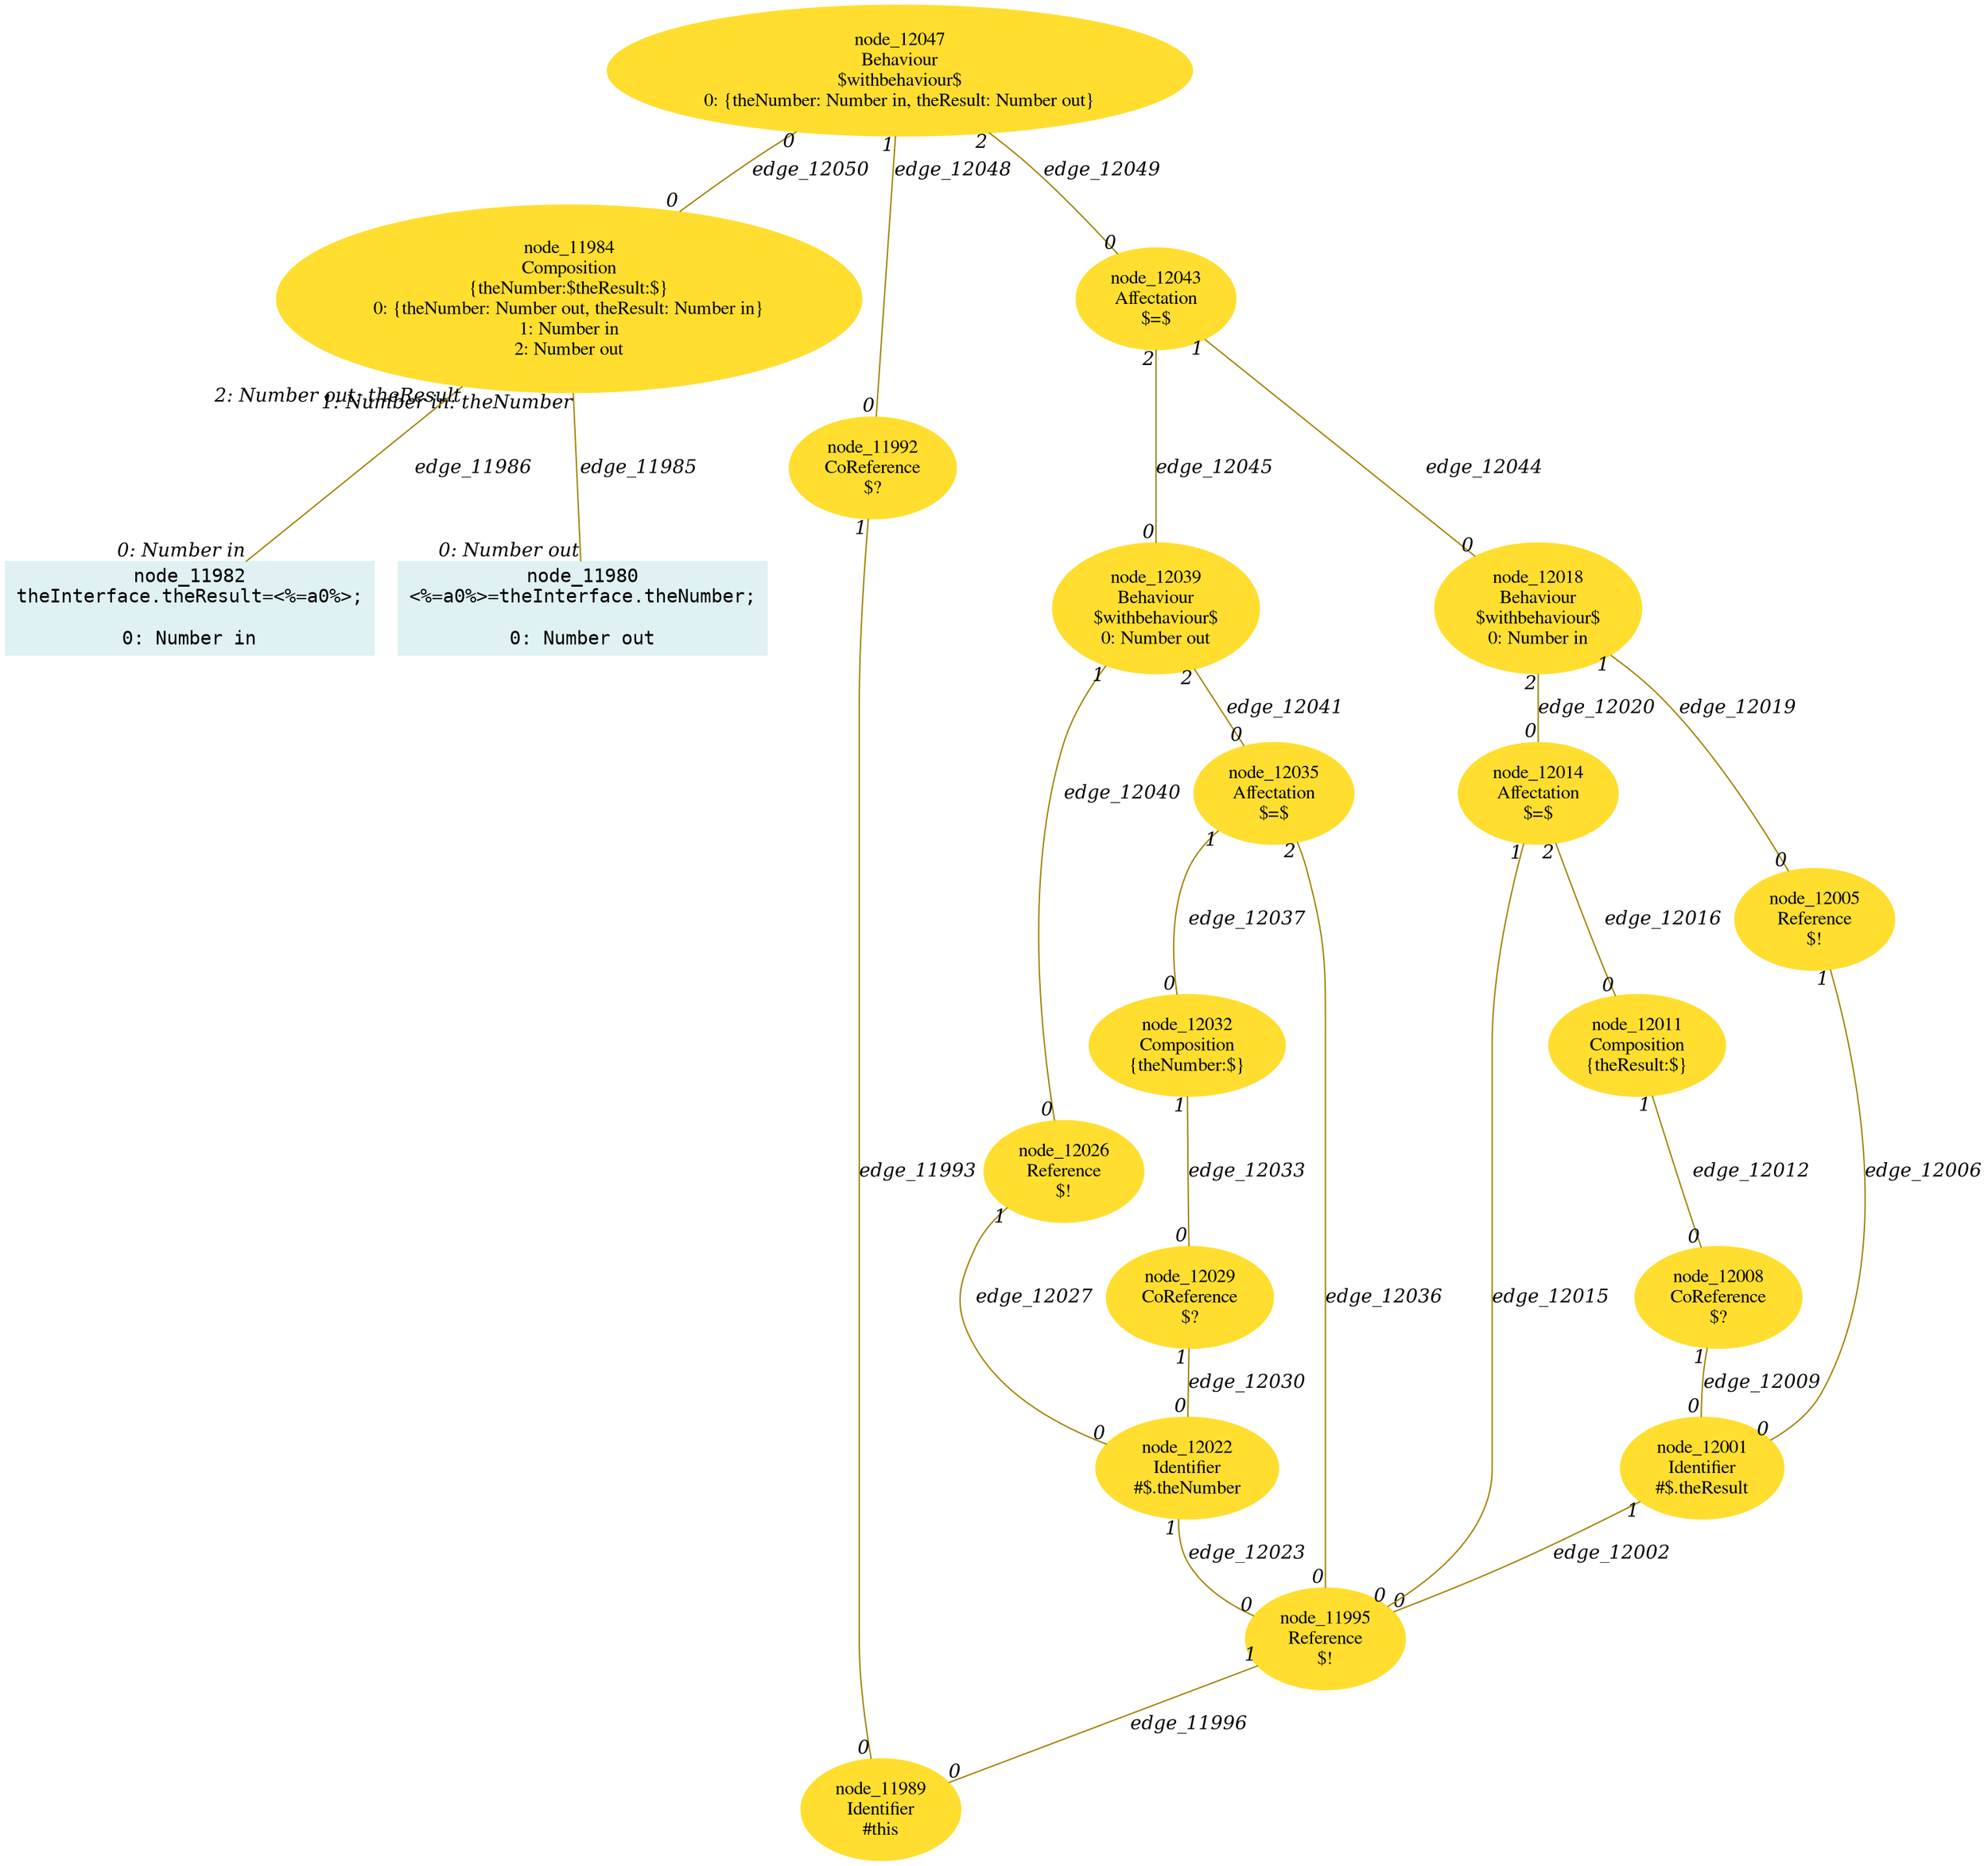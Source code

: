 digraph g{node_11980 [shape="box", style="filled", color="#dff1f2", fontname="Courier", label="node_11980
<%=a0%>=theInterface.theNumber;

0: Number out" ]
node_11982 [shape="box", style="filled", color="#dff1f2", fontname="Courier", label="node_11982
theInterface.theResult=<%=a0%>;

0: Number in" ]
node_11984 [shape="ellipse", style="filled", color="#ffde2f", fontname="Times", label="node_11984
Composition
{theNumber:$theResult:$}
0: {theNumber: Number out, theResult: Number in}
1: Number in
2: Number out" ]
node_11989 [shape="ellipse", style="filled", color="#ffde2f", fontname="Times", label="node_11989
Identifier
#this
" ]
node_11992 [shape="ellipse", style="filled", color="#ffde2f", fontname="Times", label="node_11992
CoReference
$?
" ]
node_11995 [shape="ellipse", style="filled", color="#ffde2f", fontname="Times", label="node_11995
Reference
$!
" ]
node_12001 [shape="ellipse", style="filled", color="#ffde2f", fontname="Times", label="node_12001
Identifier
#$.theResult
" ]
node_12005 [shape="ellipse", style="filled", color="#ffde2f", fontname="Times", label="node_12005
Reference
$!
" ]
node_12008 [shape="ellipse", style="filled", color="#ffde2f", fontname="Times", label="node_12008
CoReference
$?
" ]
node_12011 [shape="ellipse", style="filled", color="#ffde2f", fontname="Times", label="node_12011
Composition
{theResult:$}
" ]
node_12014 [shape="ellipse", style="filled", color="#ffde2f", fontname="Times", label="node_12014
Affectation
$=$
" ]
node_12018 [shape="ellipse", style="filled", color="#ffde2f", fontname="Times", label="node_12018
Behaviour
$withbehaviour$
0: Number in" ]
node_12022 [shape="ellipse", style="filled", color="#ffde2f", fontname="Times", label="node_12022
Identifier
#$.theNumber
" ]
node_12026 [shape="ellipse", style="filled", color="#ffde2f", fontname="Times", label="node_12026
Reference
$!
" ]
node_12029 [shape="ellipse", style="filled", color="#ffde2f", fontname="Times", label="node_12029
CoReference
$?
" ]
node_12032 [shape="ellipse", style="filled", color="#ffde2f", fontname="Times", label="node_12032
Composition
{theNumber:$}
" ]
node_12035 [shape="ellipse", style="filled", color="#ffde2f", fontname="Times", label="node_12035
Affectation
$=$
" ]
node_12039 [shape="ellipse", style="filled", color="#ffde2f", fontname="Times", label="node_12039
Behaviour
$withbehaviour$
0: Number out" ]
node_12043 [shape="ellipse", style="filled", color="#ffde2f", fontname="Times", label="node_12043
Affectation
$=$
" ]
node_12047 [shape="ellipse", style="filled", color="#ffde2f", fontname="Times", label="node_12047
Behaviour
$withbehaviour$
0: {theNumber: Number in, theResult: Number out}" ]
node_11984 -> node_11980 [dir=none, arrowHead=none, fontname="Times-Italic", arrowsize=1, color="#9d8400", label="edge_11985",  headlabel="0: Number out", taillabel="1: Number in: theNumber" ]
node_11984 -> node_11982 [dir=none, arrowHead=none, fontname="Times-Italic", arrowsize=1, color="#9d8400", label="edge_11986",  headlabel="0: Number in", taillabel="2: Number out: theResult" ]
node_11992 -> node_11989 [dir=none, arrowHead=none, fontname="Times-Italic", arrowsize=1, color="#9d8400", label="edge_11993",  headlabel="0", taillabel="1" ]
node_11995 -> node_11989 [dir=none, arrowHead=none, fontname="Times-Italic", arrowsize=1, color="#9d8400", label="edge_11996",  headlabel="0", taillabel="1" ]
node_12001 -> node_11995 [dir=none, arrowHead=none, fontname="Times-Italic", arrowsize=1, color="#9d8400", label="edge_12002",  headlabel="0", taillabel="1" ]
node_12005 -> node_12001 [dir=none, arrowHead=none, fontname="Times-Italic", arrowsize=1, color="#9d8400", label="edge_12006",  headlabel="0", taillabel="1" ]
node_12008 -> node_12001 [dir=none, arrowHead=none, fontname="Times-Italic", arrowsize=1, color="#9d8400", label="edge_12009",  headlabel="0", taillabel="1" ]
node_12011 -> node_12008 [dir=none, arrowHead=none, fontname="Times-Italic", arrowsize=1, color="#9d8400", label="edge_12012",  headlabel="0", taillabel="1" ]
node_12014 -> node_11995 [dir=none, arrowHead=none, fontname="Times-Italic", arrowsize=1, color="#9d8400", label="edge_12015",  headlabel="0", taillabel="1" ]
node_12014 -> node_12011 [dir=none, arrowHead=none, fontname="Times-Italic", arrowsize=1, color="#9d8400", label="edge_12016",  headlabel="0", taillabel="2" ]
node_12018 -> node_12005 [dir=none, arrowHead=none, fontname="Times-Italic", arrowsize=1, color="#9d8400", label="edge_12019",  headlabel="0", taillabel="1" ]
node_12018 -> node_12014 [dir=none, arrowHead=none, fontname="Times-Italic", arrowsize=1, color="#9d8400", label="edge_12020",  headlabel="0", taillabel="2" ]
node_12022 -> node_11995 [dir=none, arrowHead=none, fontname="Times-Italic", arrowsize=1, color="#9d8400", label="edge_12023",  headlabel="0", taillabel="1" ]
node_12026 -> node_12022 [dir=none, arrowHead=none, fontname="Times-Italic", arrowsize=1, color="#9d8400", label="edge_12027",  headlabel="0", taillabel="1" ]
node_12029 -> node_12022 [dir=none, arrowHead=none, fontname="Times-Italic", arrowsize=1, color="#9d8400", label="edge_12030",  headlabel="0", taillabel="1" ]
node_12032 -> node_12029 [dir=none, arrowHead=none, fontname="Times-Italic", arrowsize=1, color="#9d8400", label="edge_12033",  headlabel="0", taillabel="1" ]
node_12035 -> node_11995 [dir=none, arrowHead=none, fontname="Times-Italic", arrowsize=1, color="#9d8400", label="edge_12036",  headlabel="0", taillabel="2" ]
node_12035 -> node_12032 [dir=none, arrowHead=none, fontname="Times-Italic", arrowsize=1, color="#9d8400", label="edge_12037",  headlabel="0", taillabel="1" ]
node_12039 -> node_12026 [dir=none, arrowHead=none, fontname="Times-Italic", arrowsize=1, color="#9d8400", label="edge_12040",  headlabel="0", taillabel="1" ]
node_12039 -> node_12035 [dir=none, arrowHead=none, fontname="Times-Italic", arrowsize=1, color="#9d8400", label="edge_12041",  headlabel="0", taillabel="2" ]
node_12043 -> node_12018 [dir=none, arrowHead=none, fontname="Times-Italic", arrowsize=1, color="#9d8400", label="edge_12044",  headlabel="0", taillabel="1" ]
node_12043 -> node_12039 [dir=none, arrowHead=none, fontname="Times-Italic", arrowsize=1, color="#9d8400", label="edge_12045",  headlabel="0", taillabel="2" ]
node_12047 -> node_11992 [dir=none, arrowHead=none, fontname="Times-Italic", arrowsize=1, color="#9d8400", label="edge_12048",  headlabel="0", taillabel="1" ]
node_12047 -> node_12043 [dir=none, arrowHead=none, fontname="Times-Italic", arrowsize=1, color="#9d8400", label="edge_12049",  headlabel="0", taillabel="2" ]
node_12047 -> node_11984 [dir=none, arrowHead=none, fontname="Times-Italic", arrowsize=1, color="#9d8400", label="edge_12050",  headlabel="0", taillabel="0" ]
}